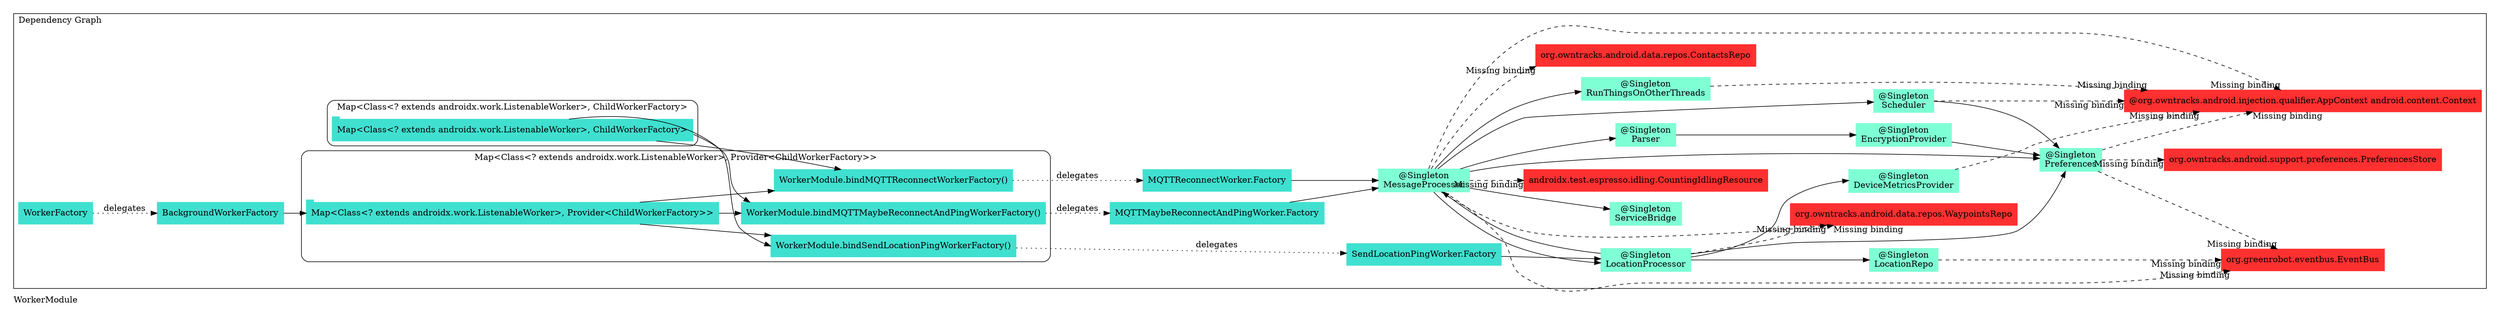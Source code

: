 digraph "org.owntracks.android.services.worker.WorkerModule" {
  graph [rankdir="LR", labeljust="l", label="WorkerModule", pad="0.2", compound="true"]
  node [shape="rectangle", style="filled", color="turquoise"]
  subgraph "cluster_Entry Points" {
    graph [labeljust="l", label="Entry Points"]
    node [shape="component", penwidth="2"]
  }
  subgraph "cluster_Dependency Graph" {
    graph [labeljust="l", label="Dependency Graph"]
    "79853339-073b-4b71-adfb-61eb1ef6ab64" [label="WorkerModule.bindMQTTMaybeReconnectAndPingWorkerFactory()", color="turquoise"]
    "e18febb5-665e-463d-8ae1-2462bb80bed6" [label="WorkerModule.bindMQTTReconnectWorkerFactory()", color="turquoise"]
    "04995ebb-11e1-43a6-a679-eb1525288ff6" [label="WorkerModule.bindSendLocationPingWorkerFactory()", color="turquoise"]
    "39b0a7a5-e453-4522-8e5e-7e3e284cdf9f" [label="MQTTMaybeReconnectAndPingWorker.Factory", color="turquoise"]
    "03fc7f45-cc04-41d4-9b25-2ce900d507dd" [label="@Singleton\nMessageProcessor", color="aquamarine"]
    "9aaa5d11-e40b-40c3-a705-dd14329e71e6" [label="@org.owntracks.android.injection.qualifier.AppContext android.content.Context", color="firebrick1"]
    "eb8f3da8-28bb-45fc-b174-978e60b99bda" [label="org.greenrobot.eventbus.EventBus", color="firebrick1"]
    "0fcc56a0-75a4-485f-86d9-a477ee772fa4" [label="org.owntracks.android.data.repos.ContactsRepo", color="firebrick1"]
    "b3339f7b-58d5-4bd0-99a3-4d06b73ea5fd" [label="@Singleton\nPreferences", color="aquamarine"]
    "86401033-6a5d-4fd9-bfb5-23ab206dd3c4" [label="org.owntracks.android.data.repos.WaypointsRepo", color="firebrick1"]
    "8af17a9c-ba52-4e27-a93b-aee22c2cd67c" [label="@Singleton\nParser", color="aquamarine"]
    "0e3a3f81-46f8-4522-b66c-bb3faa1e3e56" [label="@Singleton\nScheduler", color="aquamarine"]
    "ffda45dd-c5a0-4598-bea3-95e2cfcd26ef" [label="@Singleton\nServiceBridge", color="aquamarine"]
    "e19bc761-7bb0-4a70-a450-df7d5aeae60b" [label="@Singleton\nRunThingsOnOtherThreads", color="aquamarine"]
    "1ab63944-9f2d-434c-b87b-59c56ec8ce85" [label="@Singleton\nLocationProcessor", color="aquamarine"]
    "3255de53-9ad9-4158-b590-e3f8199ceebf" [label="androidx.test.espresso.idling.CountingIdlingResource", color="firebrick1"]
    "ebdbeefe-eebc-4bb2-b4aa-b483f02a539e" [label="org.owntracks.android.support.preferences.PreferencesStore", color="firebrick1"]
    "75c5454e-7238-4794-9168-ef34032707d1" [label="@Singleton\nEncryptionProvider", color="aquamarine"]
    "5505e32e-79e2-41d4-979d-abf0d03d7928" [label="@Singleton\nLocationRepo", color="aquamarine"]
    "7e87b6fe-95b4-4881-8426-81be35c7a664" [label="@Singleton\nDeviceMetricsProvider", color="aquamarine"]
    "c489260a-8e49-45b0-8bfa-37d67e591f98" [label="MQTTReconnectWorker.Factory", color="turquoise"]
    "e421403d-3308-49bb-b55c-d848003364a4" [label="SendLocationPingWorker.Factory", color="turquoise"]
    "fb349f5f-1476-4757-92d6-91786fd89081" [label="WorkerFactory", color="turquoise"]
    "31e45df0-d96b-4dff-a2c9-fad0652741a8" [label="BackgroundWorkerFactory", color="turquoise"]
    subgraph "cluster_Map<Class<? extends androidx.work.ListenableWorker>, ChildWorkerFactory>" {
      graph [label="Map<Class<? extends androidx.work.ListenableWorker>, ChildWorkerFactory>", labeljust="c", style="rounded", color="black"]
      "a25db562-1054-45af-bf23-5312f0fbf4bc" [label="Map<Class<? extends androidx.work.ListenableWorker>, ChildWorkerFactory>", color="turquoise", shape="tab"]
      "e18febb5-665e-463d-8ae1-2462bb80bed6" [label="WorkerModule.bindMQTTReconnectWorkerFactory()", color="turquoise"]
      "04995ebb-11e1-43a6-a679-eb1525288ff6" [label="WorkerModule.bindSendLocationPingWorkerFactory()", color="turquoise"]
      "79853339-073b-4b71-adfb-61eb1ef6ab64" [label="WorkerModule.bindMQTTMaybeReconnectAndPingWorkerFactory()", color="turquoise"]
    }
    subgraph "cluster_Map<Class<? extends androidx.work.ListenableWorker>, Provider<ChildWorkerFactory>>" {
      graph [label="Map<Class<? extends androidx.work.ListenableWorker>, Provider<ChildWorkerFactory>>", labeljust="c", style="rounded", color="black"]
      "1a096b38-ddbc-4ea8-81a4-5b5f555cdf59" [label="Map<Class<? extends androidx.work.ListenableWorker>, Provider<ChildWorkerFactory>>", color="turquoise", shape="tab"]
      "e18febb5-665e-463d-8ae1-2462bb80bed6" [label="WorkerModule.bindMQTTReconnectWorkerFactory()", color="turquoise"]
      "04995ebb-11e1-43a6-a679-eb1525288ff6" [label="WorkerModule.bindSendLocationPingWorkerFactory()", color="turquoise"]
      "79853339-073b-4b71-adfb-61eb1ef6ab64" [label="WorkerModule.bindMQTTMaybeReconnectAndPingWorkerFactory()", color="turquoise"]
    }
  }
  subgraph "cluster_Subcomponents" {
    graph [labeljust="l", shape="folder", label="Subcomponents"]
  }
  "a25db562-1054-45af-bf23-5312f0fbf4bc" -> "04995ebb-11e1-43a6-a679-eb1525288ff6"
  "a25db562-1054-45af-bf23-5312f0fbf4bc" -> "79853339-073b-4b71-adfb-61eb1ef6ab64"
  "a25db562-1054-45af-bf23-5312f0fbf4bc" -> "e18febb5-665e-463d-8ae1-2462bb80bed6"
  "1a096b38-ddbc-4ea8-81a4-5b5f555cdf59" -> "79853339-073b-4b71-adfb-61eb1ef6ab64"
  "79853339-073b-4b71-adfb-61eb1ef6ab64" -> "39b0a7a5-e453-4522-8e5e-7e3e284cdf9f" [style="dotted", label="delegates"]
  "1a096b38-ddbc-4ea8-81a4-5b5f555cdf59" -> "e18febb5-665e-463d-8ae1-2462bb80bed6"
  "e18febb5-665e-463d-8ae1-2462bb80bed6" -> "c489260a-8e49-45b0-8bfa-37d67e591f98" [style="dotted", label="delegates"]
  "1a096b38-ddbc-4ea8-81a4-5b5f555cdf59" -> "04995ebb-11e1-43a6-a679-eb1525288ff6"
  "04995ebb-11e1-43a6-a679-eb1525288ff6" -> "e421403d-3308-49bb-b55c-d848003364a4" [style="dotted", label="delegates"]
  "39b0a7a5-e453-4522-8e5e-7e3e284cdf9f" -> "03fc7f45-cc04-41d4-9b25-2ce900d507dd"
  "1ab63944-9f2d-434c-b87b-59c56ec8ce85" -> "03fc7f45-cc04-41d4-9b25-2ce900d507dd"
  "c489260a-8e49-45b0-8bfa-37d67e591f98" -> "03fc7f45-cc04-41d4-9b25-2ce900d507dd"
  "03fc7f45-cc04-41d4-9b25-2ce900d507dd" -> "9aaa5d11-e40b-40c3-a705-dd14329e71e6" [style="dashed", arrowType="empty", headlabel="Missing binding"]
  "03fc7f45-cc04-41d4-9b25-2ce900d507dd" -> "eb8f3da8-28bb-45fc-b174-978e60b99bda" [style="dashed", arrowType="empty", headlabel="Missing binding"]
  "03fc7f45-cc04-41d4-9b25-2ce900d507dd" -> "3255de53-9ad9-4158-b590-e3f8199ceebf" [style="dashed", arrowType="empty", headlabel="Missing binding"]
  "03fc7f45-cc04-41d4-9b25-2ce900d507dd" -> "0fcc56a0-75a4-485f-86d9-a477ee772fa4" [style="dashed", arrowType="empty", headlabel="Missing binding"]
  "03fc7f45-cc04-41d4-9b25-2ce900d507dd" -> "8af17a9c-ba52-4e27-a93b-aee22c2cd67c"
  "03fc7f45-cc04-41d4-9b25-2ce900d507dd" -> "0e3a3f81-46f8-4522-b66c-bb3faa1e3e56"
  "03fc7f45-cc04-41d4-9b25-2ce900d507dd" -> "e19bc761-7bb0-4a70-a450-df7d5aeae60b"
  "03fc7f45-cc04-41d4-9b25-2ce900d507dd" -> "b3339f7b-58d5-4bd0-99a3-4d06b73ea5fd"
  "03fc7f45-cc04-41d4-9b25-2ce900d507dd" -> "86401033-6a5d-4fd9-bfb5-23ab206dd3c4" [style="dashed", arrowType="empty", headlabel="Missing binding"]
  "03fc7f45-cc04-41d4-9b25-2ce900d507dd" -> "ffda45dd-c5a0-4598-bea3-95e2cfcd26ef"
  "03fc7f45-cc04-41d4-9b25-2ce900d507dd" -> "1ab63944-9f2d-434c-b87b-59c56ec8ce85"
  "e19bc761-7bb0-4a70-a450-df7d5aeae60b" -> "9aaa5d11-e40b-40c3-a705-dd14329e71e6" [style="dashed", arrowType="empty", headlabel="Missing binding"]
  "7e87b6fe-95b4-4881-8426-81be35c7a664" -> "9aaa5d11-e40b-40c3-a705-dd14329e71e6" [style="dashed", arrowType="empty", headlabel="Missing binding"]
  "b3339f7b-58d5-4bd0-99a3-4d06b73ea5fd" -> "9aaa5d11-e40b-40c3-a705-dd14329e71e6" [style="dashed", arrowType="empty", headlabel="Missing binding"]
  "0e3a3f81-46f8-4522-b66c-bb3faa1e3e56" -> "9aaa5d11-e40b-40c3-a705-dd14329e71e6" [style="dashed", arrowType="empty", headlabel="Missing binding"]
  "5505e32e-79e2-41d4-979d-abf0d03d7928" -> "eb8f3da8-28bb-45fc-b174-978e60b99bda" [style="dashed", arrowType="empty", headlabel="Missing binding"]
  "b3339f7b-58d5-4bd0-99a3-4d06b73ea5fd" -> "eb8f3da8-28bb-45fc-b174-978e60b99bda" [style="dashed", arrowType="empty", headlabel="Missing binding"]
  "0e3a3f81-46f8-4522-b66c-bb3faa1e3e56" -> "b3339f7b-58d5-4bd0-99a3-4d06b73ea5fd"
  "1ab63944-9f2d-434c-b87b-59c56ec8ce85" -> "b3339f7b-58d5-4bd0-99a3-4d06b73ea5fd"
  "75c5454e-7238-4794-9168-ef34032707d1" -> "b3339f7b-58d5-4bd0-99a3-4d06b73ea5fd"
  "b3339f7b-58d5-4bd0-99a3-4d06b73ea5fd" -> "ebdbeefe-eebc-4bb2-b4aa-b483f02a539e" [style="dashed", arrowType="empty", headlabel="Missing binding"]
  "1ab63944-9f2d-434c-b87b-59c56ec8ce85" -> "86401033-6a5d-4fd9-bfb5-23ab206dd3c4" [style="dashed", arrowType="empty", headlabel="Missing binding"]
  "8af17a9c-ba52-4e27-a93b-aee22c2cd67c" -> "75c5454e-7238-4794-9168-ef34032707d1"
  "e421403d-3308-49bb-b55c-d848003364a4" -> "1ab63944-9f2d-434c-b87b-59c56ec8ce85"
  "1ab63944-9f2d-434c-b87b-59c56ec8ce85" -> "5505e32e-79e2-41d4-979d-abf0d03d7928"
  "1ab63944-9f2d-434c-b87b-59c56ec8ce85" -> "7e87b6fe-95b4-4881-8426-81be35c7a664"
  "fb349f5f-1476-4757-92d6-91786fd89081" -> "31e45df0-d96b-4dff-a2c9-fad0652741a8" [style="dotted", label="delegates"]
  "31e45df0-d96b-4dff-a2c9-fad0652741a8" -> "1a096b38-ddbc-4ea8-81a4-5b5f555cdf59"
}
